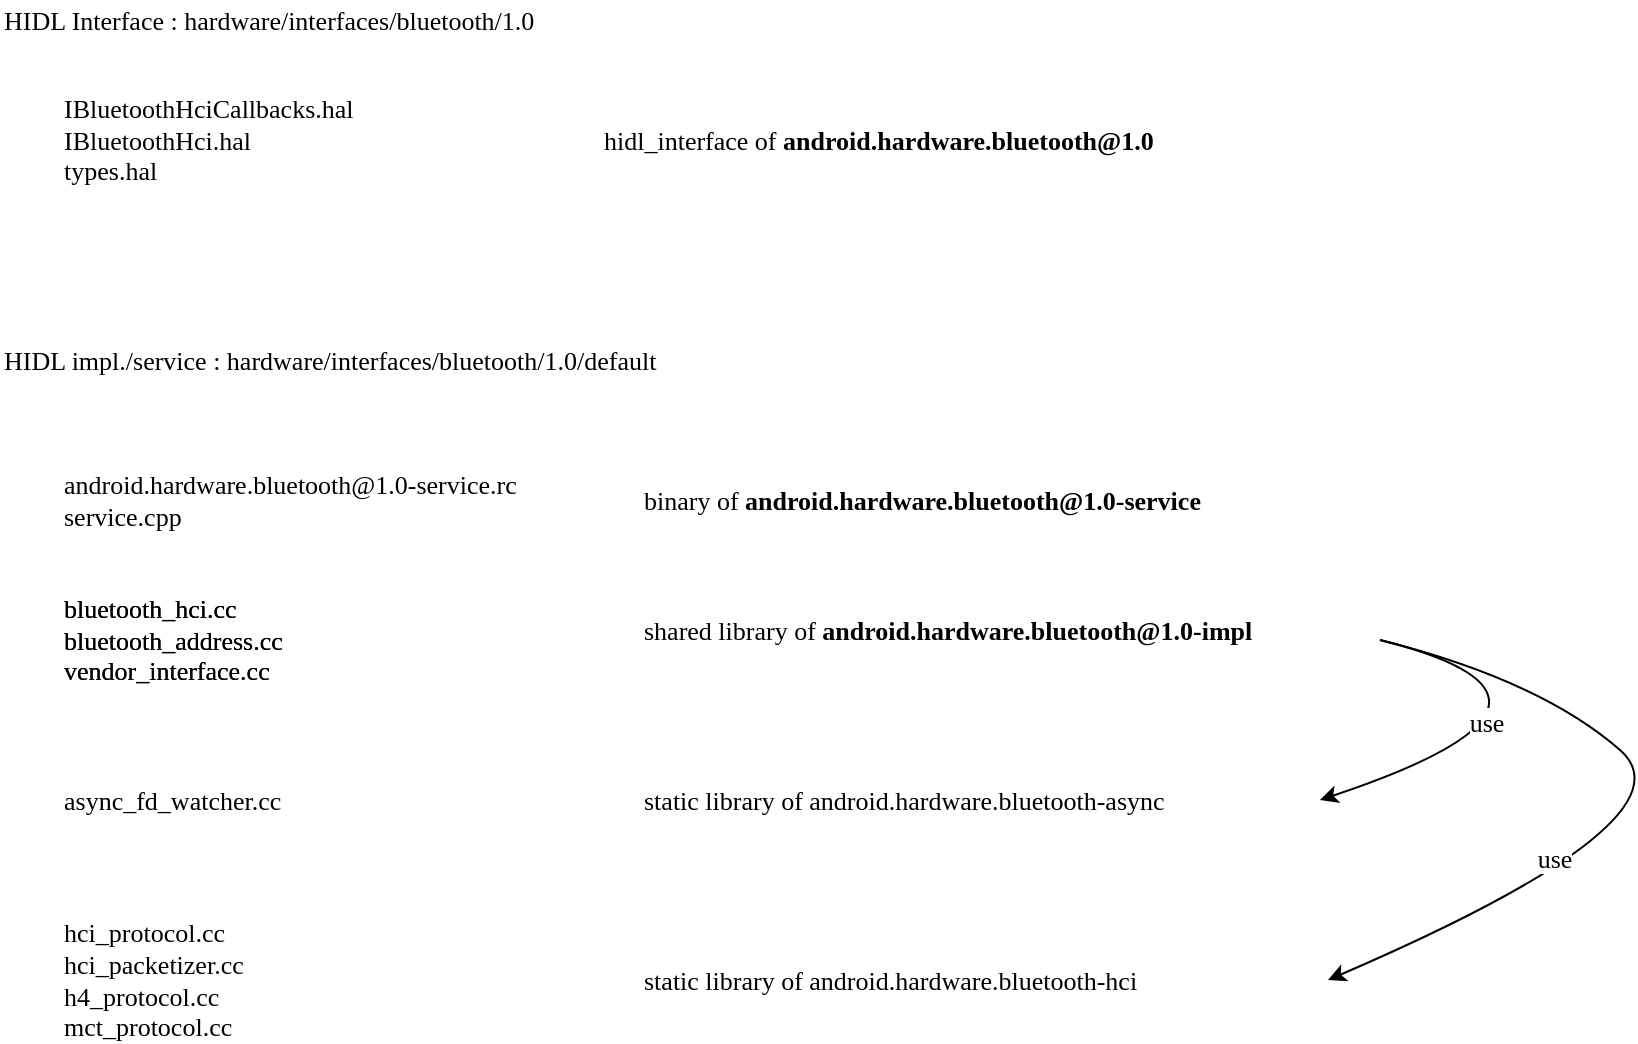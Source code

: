 <mxfile version="14.5.1" type="device"><diagram id="Wy8HX9dnCXk8_O7rHU3k" name="Page-1"><mxGraphModel dx="1439" dy="1016" grid="1" gridSize="10" guides="1" tooltips="1" connect="1" arrows="1" fold="1" page="1" pageScale="1" pageWidth="1169" pageHeight="827" math="0" shadow="0"><root><mxCell id="0"/><mxCell id="1" parent="0"/><mxCell id="cpO9VMOzQg4bWXWP3Mba-1" value="HIDL Interface : hardware/interfaces/bluetooth/1.0" style="text;html=1;strokeColor=none;fillColor=none;align=left;verticalAlign=middle;whiteSpace=wrap;rounded=0;fontFamily=Comic Sans MS;fontSize=13;" vertex="1" parent="1"><mxGeometry x="50" y="70" width="330" height="20" as="geometry"/></mxCell><mxCell id="cpO9VMOzQg4bWXWP3Mba-2" value="HIDL impl./service : hardware/interfaces/bluetooth/1.0/default" style="text;html=1;strokeColor=none;fillColor=none;align=left;verticalAlign=middle;whiteSpace=wrap;rounded=0;fontFamily=Comic Sans MS;fontSize=13;" vertex="1" parent="1"><mxGeometry x="50" y="240" width="430" height="20" as="geometry"/></mxCell><mxCell id="cpO9VMOzQg4bWXWP3Mba-3" value="&lt;div&gt;&lt;span&gt;&#9;&lt;/span&gt;IBluetoothHciCallbacks.hal&lt;/div&gt;&lt;div&gt;&lt;span&gt;&#9;&lt;/span&gt;IBluetoothHci.hal&lt;/div&gt;&lt;div&gt;&lt;span&gt;&#9;&lt;/span&gt;types.hal&lt;/div&gt;" style="text;html=1;strokeColor=none;fillColor=none;align=left;verticalAlign=middle;whiteSpace=wrap;rounded=0;fontFamily=Comic Sans MS;fontSize=13;" vertex="1" parent="1"><mxGeometry x="80" y="110" width="170" height="60" as="geometry"/></mxCell><mxCell id="cpO9VMOzQg4bWXWP3Mba-4" value="&lt;div&gt;&lt;span&gt;&#9;&lt;/span&gt;bluetooth_hci.cc&lt;/div&gt;&lt;div&gt;&lt;span&gt;&#9;&lt;/span&gt;bluetooth_address.cc&lt;/div&gt;&lt;div&gt;&lt;span&gt;&#9;&lt;/span&gt;vendor_interface.cc&lt;/div&gt;" style="text;html=1;strokeColor=none;fillColor=none;align=left;verticalAlign=middle;whiteSpace=wrap;rounded=0;fontFamily=Comic Sans MS;fontSize=13;" vertex="1" parent="1"><mxGeometry x="80" y="360" width="170" height="60" as="geometry"/></mxCell><mxCell id="cpO9VMOzQg4bWXWP3Mba-5" value="&lt;div&gt;async_fd_watcher.cc&lt;/div&gt;&lt;div&gt;&lt;span&gt;&#9;&lt;/span&gt;&lt;/div&gt;" style="text;html=1;strokeColor=none;fillColor=none;align=left;verticalAlign=middle;whiteSpace=wrap;rounded=0;fontFamily=Comic Sans MS;fontSize=13;" vertex="1" parent="1"><mxGeometry x="80" y="440" width="170" height="60" as="geometry"/></mxCell><mxCell id="cpO9VMOzQg4bWXWP3Mba-6" value="&lt;div&gt;&lt;span&gt;&#9;&lt;/span&gt;hci_protocol.cc&lt;span&gt;&#9;&lt;/span&gt;&lt;/div&gt;&lt;div&gt;&lt;span&gt;&#9;&lt;/span&gt;hci_packetizer.cc&lt;/div&gt;&lt;div&gt;&lt;span&gt;&#9;&lt;/span&gt;h4_protocol.cc&lt;/div&gt;&lt;div&gt;&lt;span&gt;&#9;&lt;/span&gt;mct_protocol.cc&lt;/div&gt;" style="text;html=1;strokeColor=none;fillColor=none;align=left;verticalAlign=middle;whiteSpace=wrap;rounded=0;fontFamily=Comic Sans MS;fontSize=13;" vertex="1" parent="1"><mxGeometry x="80" y="530" width="170" height="60" as="geometry"/></mxCell><mxCell id="cpO9VMOzQg4bWXWP3Mba-8" value="hidl_interface of &lt;b&gt;android.hardware.bluetooth@1.0&lt;/b&gt;" style="text;html=1;strokeColor=none;fillColor=none;align=left;verticalAlign=middle;whiteSpace=wrap;rounded=0;fontFamily=Comic Sans MS;fontSize=13;" vertex="1" parent="1"><mxGeometry x="350" y="110" width="320" height="60" as="geometry"/></mxCell><mxCell id="cpO9VMOzQg4bWXWP3Mba-9" value="shared library of &lt;b&gt;android.hardware.bluetooth@1.0-impl&lt;/b&gt;" style="text;html=1;strokeColor=none;fillColor=none;align=left;verticalAlign=middle;whiteSpace=wrap;rounded=0;fontFamily=Comic Sans MS;fontSize=13;" vertex="1" parent="1"><mxGeometry x="370" y="360" width="360" height="50" as="geometry"/></mxCell><mxCell id="cpO9VMOzQg4bWXWP3Mba-10" value="static library of android.hardware.bluetooth-async" style="text;html=1;strokeColor=none;fillColor=none;align=left;verticalAlign=middle;whiteSpace=wrap;rounded=0;fontFamily=Comic Sans MS;fontSize=13;" vertex="1" parent="1"><mxGeometry x="370" y="440" width="340" height="60" as="geometry"/></mxCell><mxCell id="cpO9VMOzQg4bWXWP3Mba-11" value="static library of&amp;nbsp;android.hardware.bluetooth-hci" style="text;html=1;strokeColor=none;fillColor=none;align=left;verticalAlign=middle;whiteSpace=wrap;rounded=0;fontFamily=Comic Sans MS;fontSize=13;" vertex="1" parent="1"><mxGeometry x="370" y="530" width="340" height="60" as="geometry"/></mxCell><mxCell id="cpO9VMOzQg4bWXWP3Mba-12" value="&lt;div&gt;&lt;span&gt;&#9;&lt;/span&gt;bluetooth_hci.cc&lt;/div&gt;&lt;div&gt;&lt;span&gt;&#9;&lt;/span&gt;bluetooth_address.cc&lt;/div&gt;&lt;div&gt;&lt;span&gt;&#9;&lt;/span&gt;vendor_interface.cc&lt;/div&gt;" style="text;html=1;strokeColor=none;fillColor=none;align=left;verticalAlign=middle;whiteSpace=wrap;rounded=0;fontFamily=Comic Sans MS;fontSize=13;" vertex="1" parent="1"><mxGeometry x="80" y="360" width="170" height="60" as="geometry"/></mxCell><mxCell id="cpO9VMOzQg4bWXWP3Mba-13" value="&lt;div&gt;android.hardware.bluetooth@1.0-service.rc&lt;/div&gt;&lt;div&gt;service.cpp&lt;/div&gt;" style="text;html=1;strokeColor=none;fillColor=none;align=left;verticalAlign=middle;whiteSpace=wrap;rounded=0;fontFamily=Comic Sans MS;fontSize=13;" vertex="1" parent="1"><mxGeometry x="80" y="290" width="310" height="60" as="geometry"/></mxCell><mxCell id="cpO9VMOzQg4bWXWP3Mba-14" value="binary of&amp;nbsp;&lt;b&gt;android.hardware.bluetooth@1.0-service&lt;/b&gt;" style="text;html=1;strokeColor=none;fillColor=none;align=left;verticalAlign=middle;whiteSpace=wrap;rounded=0;fontFamily=Comic Sans MS;fontSize=13;" vertex="1" parent="1"><mxGeometry x="370" y="295" width="360" height="50" as="geometry"/></mxCell><mxCell id="cpO9VMOzQg4bWXWP3Mba-15" value="" style="curved=1;endArrow=classic;html=1;fontFamily=Comic Sans MS;fontSize=13;entryX=1;entryY=0.5;entryDx=0;entryDy=0;" edge="1" parent="1" target="cpO9VMOzQg4bWXWP3Mba-10"><mxGeometry width="50" height="50" relative="1" as="geometry"><mxPoint x="740" y="390" as="sourcePoint"/><mxPoint x="640" y="350" as="targetPoint"/><Array as="points"><mxPoint x="860" y="420"/></Array></mxGeometry></mxCell><mxCell id="cpO9VMOzQg4bWXWP3Mba-16" value="use" style="edgeLabel;html=1;align=center;verticalAlign=middle;resizable=0;points=[];fontSize=13;fontFamily=Comic Sans MS;" vertex="1" connectable="0" parent="cpO9VMOzQg4bWXWP3Mba-15"><mxGeometry x="0.345" y="-11" relative="1" as="geometry"><mxPoint x="-1" as="offset"/></mxGeometry></mxCell><mxCell id="cpO9VMOzQg4bWXWP3Mba-19" value="" style="curved=1;endArrow=classic;html=1;fontFamily=Comic Sans MS;fontSize=13;" edge="1" parent="1"><mxGeometry width="50" height="50" relative="1" as="geometry"><mxPoint x="740" y="390" as="sourcePoint"/><mxPoint x="714" y="560" as="targetPoint"/><Array as="points"><mxPoint x="820" y="410"/><mxPoint x="900" y="480"/></Array></mxGeometry></mxCell><mxCell id="cpO9VMOzQg4bWXWP3Mba-20" value="use" style="edgeLabel;html=1;align=center;verticalAlign=middle;resizable=0;points=[];fontSize=13;fontFamily=Comic Sans MS;" vertex="1" connectable="0" parent="cpO9VMOzQg4bWXWP3Mba-19"><mxGeometry x="0.345" y="-11" relative="1" as="geometry"><mxPoint x="-1" as="offset"/></mxGeometry></mxCell></root></mxGraphModel></diagram></mxfile>